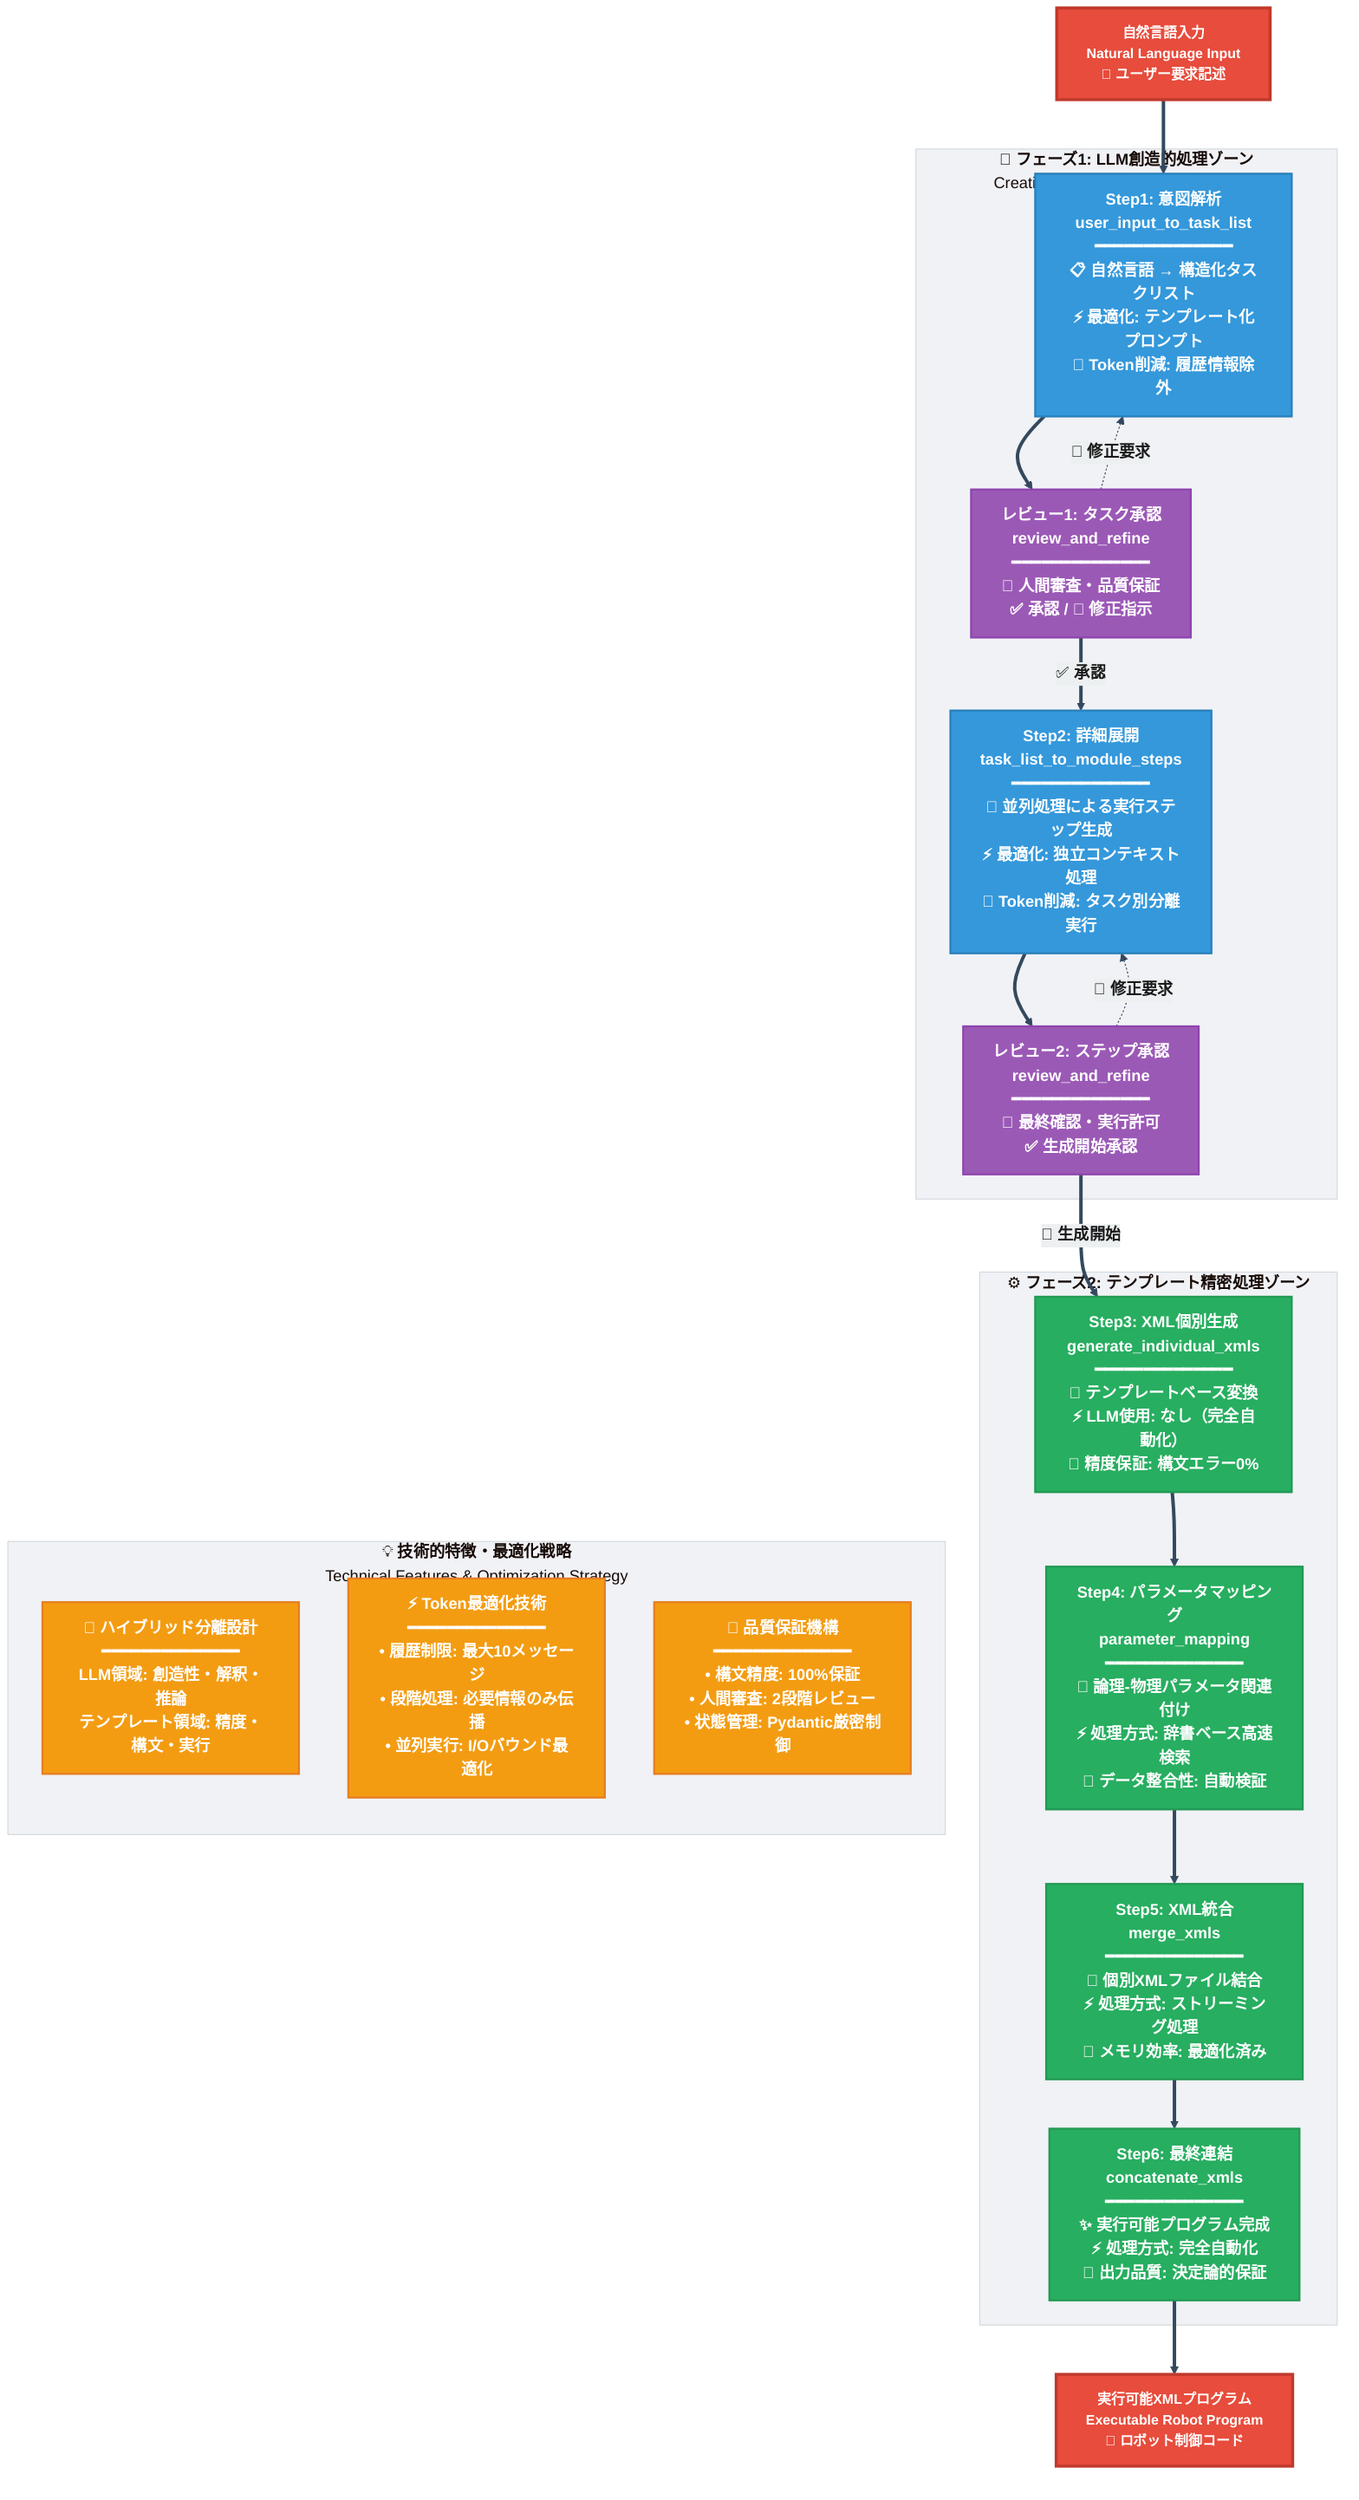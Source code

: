 %%{init: {
  'theme': 'base',
  'themeVariables': {
    'primaryColor': '#f8f9fa',
    'primaryTextColor': '#1a1a1a',
    'primaryBorderColor': '#2c3e50',
    'lineColor': '#34495e',
    'secondaryColor': '#ecf0f1',
    'tertiaryColor': '#e8f4f8',
    'background': '#ffffff',
    'mainBkg': '#f8f9fa',
    'secondBkg': '#ecf0f1',
    'tertiaryBkg': '#e8f4f8',
    'clusterBkg': '#f1f2f6',
    'altBackground': '#f8f9fa'
  }
}}%%

flowchart TB
    %% ========================================
    %% SAS LangGraphハイブリッド生成アーキテクチャ
    %% ========================================
    
    %% 入力層
    INPUT["`**自然言語入力**<br/>Natural Language Input<br/>📝 ユーザー要求記述`"]
    
    %% Phase 1: LLM創造的処理ゾーン
    subgraph CREATIVE_ZONE ["`🧠 **フェーズ1: LLM創造的処理ゾーン**<br/>Creative Intelligence Processing Zone`"]
        direction TB
        
        STEP1["`**Step1: 意図解析**<br/>user_input_to_task_list<br/>━━━━━━━━━━━━━━<br/>📋 自然言語 → 構造化タスクリスト<br/>⚡ 最適化: テンプレート化プロンプト<br/>🎯 Token削減: 履歴情報除外`"]
        
        REVIEW1["`**レビュー1: タスク承認**<br/>review_and_refine<br/>━━━━━━━━━━━━━━<br/>👤 人間審査・品質保証<br/>✅ 承認 / 📝 修正指示`"]
        
        STEP2["`**Step2: 詳細展開**<br/>task_list_to_module_steps<br/>━━━━━━━━━━━━━━<br/>🔧 並列処理による実行ステップ生成<br/>⚡ 最適化: 独立コンテキスト処理<br/>🎯 Token削減: タスク別分離実行`"]
        
        REVIEW2["`**レビュー2: ステップ承認**<br/>review_and_refine<br/>━━━━━━━━━━━━━━<br/>👤 最終確認・実行許可<br/>✅ 生成開始承認`"]
    end
    
    %% Phase 2: テンプレートエンジン精密処理ゾーン  
    subgraph TEMPLATE_ZONE ["`⚙️ **フェーズ2: テンプレート精密処理ゾーン**<br/>Template Engine Precision Zone`"]
        direction TB
        
        STEP3["`**Step3: XML個別生成**<br/>generate_individual_xmls<br/>━━━━━━━━━━━━━━<br/>📄 テンプレートベース変換<br/>⚡ LLM使用: なし（完全自動化）<br/>🎯 精度保証: 構文エラー0%`"]
        
        STEP4["`**Step4: パラメータマッピング**<br/>parameter_mapping<br/>━━━━━━━━━━━━━━<br/>🔗 論理-物理パラメータ関連付け<br/>⚡ 処理方式: 辞書ベース高速検索<br/>🎯 データ整合性: 自動検証`"]
        
        STEP5["`**Step5: XML統合**<br/>merge_xmls<br/>━━━━━━━━━━━━━━<br/>🔄 個別XMLファイル結合<br/>⚡ 処理方式: ストリーミング処理<br/>🎯 メモリ効率: 最適化済み`"]
        
        STEP6["`**Step6: 最終連結**<br/>concatenate_xmls<br/>━━━━━━━━━━━━━━<br/>✨ 実行可能プログラム完成<br/>⚡ 処理方式: 完全自動化<br/>🎯 出力品質: 決定論的保証`"]
    end
    
    %% 出力層
    OUTPUT["`**実行可能XMLプログラム**<br/>Executable Robot Program<br/>🎯 ロボット制御コード`"]

    %% ========================================
    %% フローの定義
    %% ========================================
    
    %% メインフロー
    INPUT ==> STEP1
    STEP1 ==> REVIEW1
    REVIEW1 ==>|"`✅ **承認**`"| STEP2
    STEP2 ==> REVIEW2
    REVIEW2 ==>|"`🚀 **生成開始**`"| STEP3
    STEP3 ==> STEP4
    STEP4 ==> STEP5
    STEP5 ==> STEP6
    STEP6 ==> OUTPUT
    
    %% フィードバックループ
    REVIEW1 -.->|"`📝 **修正要求**`"| STEP1
    REVIEW2 -.->|"`📝 **修正要求**`"| STEP2

    %% ========================================
    %% 技術特性説明サブグラフ
    %% ========================================
    
    subgraph TECH_FEATURES ["`💡 **技術的特徴・最適化戦略**<br/>Technical Features & Optimization Strategy`"]
        direction TB
        
        HYBRID["`**🔀 ハイブリッド分離設計**<br/>━━━━━━━━━━━━━━<br/>**LLM領域**: 創造性・解釈・推論<br/>**テンプレート領域**: 精度・構文・実行`"]
        
        TOKEN["`**⚡ Token最適化技術**<br/>━━━━━━━━━━━━━━<br/>• 履歴制限: 最大10メッセージ<br/>• 段階処理: 必要情報のみ伝播<br/>• 並列実行: I/Oバウンド最適化`"]
        
        QUALITY["`**🎯 品質保証機構**<br/>━━━━━━━━━━━━━━<br/>• 構文精度: 100%保証<br/>• 人間審査: 2段階レビュー<br/>• 状態管理: Pydantic厳密制御`"]
    end

    %% ========================================
    %% スタイリング定義
    %% ========================================
    
    classDef inputOutput fill:#e74c3c,stroke:#c0392b,stroke-width:3px,color:#ffffff,font-weight:bold,font-size:14px
    classDef llmStep fill:#3498db,stroke:#2980b9,stroke-width:2px,color:#ffffff,font-weight:bold
    classDef reviewStep fill:#9b59b6,stroke:#8e44ad,stroke-width:2px,color:#ffffff,font-weight:bold
    classDef templateStep fill:#27ae60,stroke:#229954,stroke-width:2px,color:#ffffff,font-weight:bold
    classDef techFeature fill:#f39c12,stroke:#e67e22,stroke-width:2px,color:#ffffff,font-weight:bold
    
    %% スタイル適用
    class INPUT,OUTPUT inputOutput
    class STEP1,STEP2 llmStep
    class REVIEW1,REVIEW2 reviewStep
    class STEP3,STEP4,STEP5,STEP6 templateStep
    class HYBRID,TOKEN,QUALITY techFeature

    %% ========================================
    %% サブグラフ配置調整
    %% ========================================
    
    CREATIVE_ZONE ~~~ TEMPLATE_ZONE
    TEMPLATE_ZONE ~~~ TECH_FEATURES